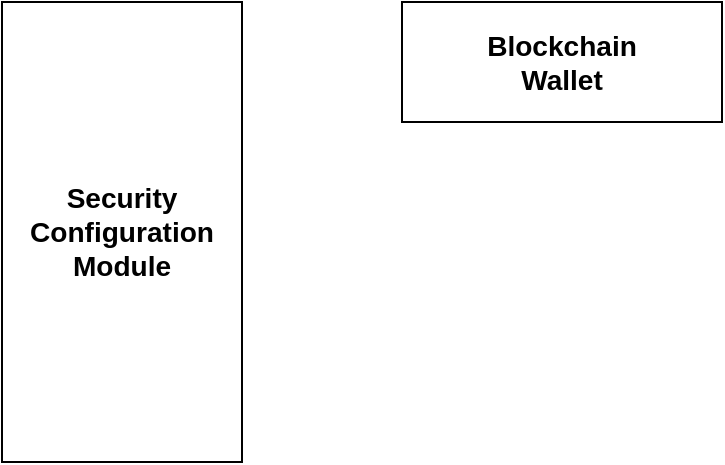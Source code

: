 <mxfile version="20.0.1" type="github">
  <diagram id="4VYpVU3-4gpPbceVQIBC" name="Page-1">
    <mxGraphModel dx="793" dy="406" grid="1" gridSize="10" guides="1" tooltips="1" connect="1" arrows="1" fold="1" page="1" pageScale="1" pageWidth="850" pageHeight="1100" math="0" shadow="0">
      <root>
        <mxCell id="0" />
        <mxCell id="1" parent="0" />
        <mxCell id="O3NUb-dqWyeAakTH3w4m-1" value="" style="rounded=0;whiteSpace=wrap;html=1;" vertex="1" parent="1">
          <mxGeometry x="40" y="300" width="120" height="230" as="geometry" />
        </mxCell>
        <mxCell id="O3NUb-dqWyeAakTH3w4m-3" value="&lt;h3&gt;Security Configuration Module&lt;/h3&gt;" style="text;html=1;strokeColor=none;fillColor=none;align=center;verticalAlign=middle;whiteSpace=wrap;rounded=0;" vertex="1" parent="1">
          <mxGeometry x="70" y="400" width="60" height="30" as="geometry" />
        </mxCell>
        <mxCell id="O3NUb-dqWyeAakTH3w4m-4" value="" style="rounded=0;whiteSpace=wrap;html=1;" vertex="1" parent="1">
          <mxGeometry x="240" y="300" width="160" height="60" as="geometry" />
        </mxCell>
        <mxCell id="O3NUb-dqWyeAakTH3w4m-5" value="&lt;h3&gt;Blockchain Wallet&lt;/h3&gt;" style="text;html=1;strokeColor=none;fillColor=none;align=center;verticalAlign=middle;whiteSpace=wrap;rounded=0;" vertex="1" parent="1">
          <mxGeometry x="290" y="315" width="60" height="30" as="geometry" />
        </mxCell>
      </root>
    </mxGraphModel>
  </diagram>
</mxfile>
